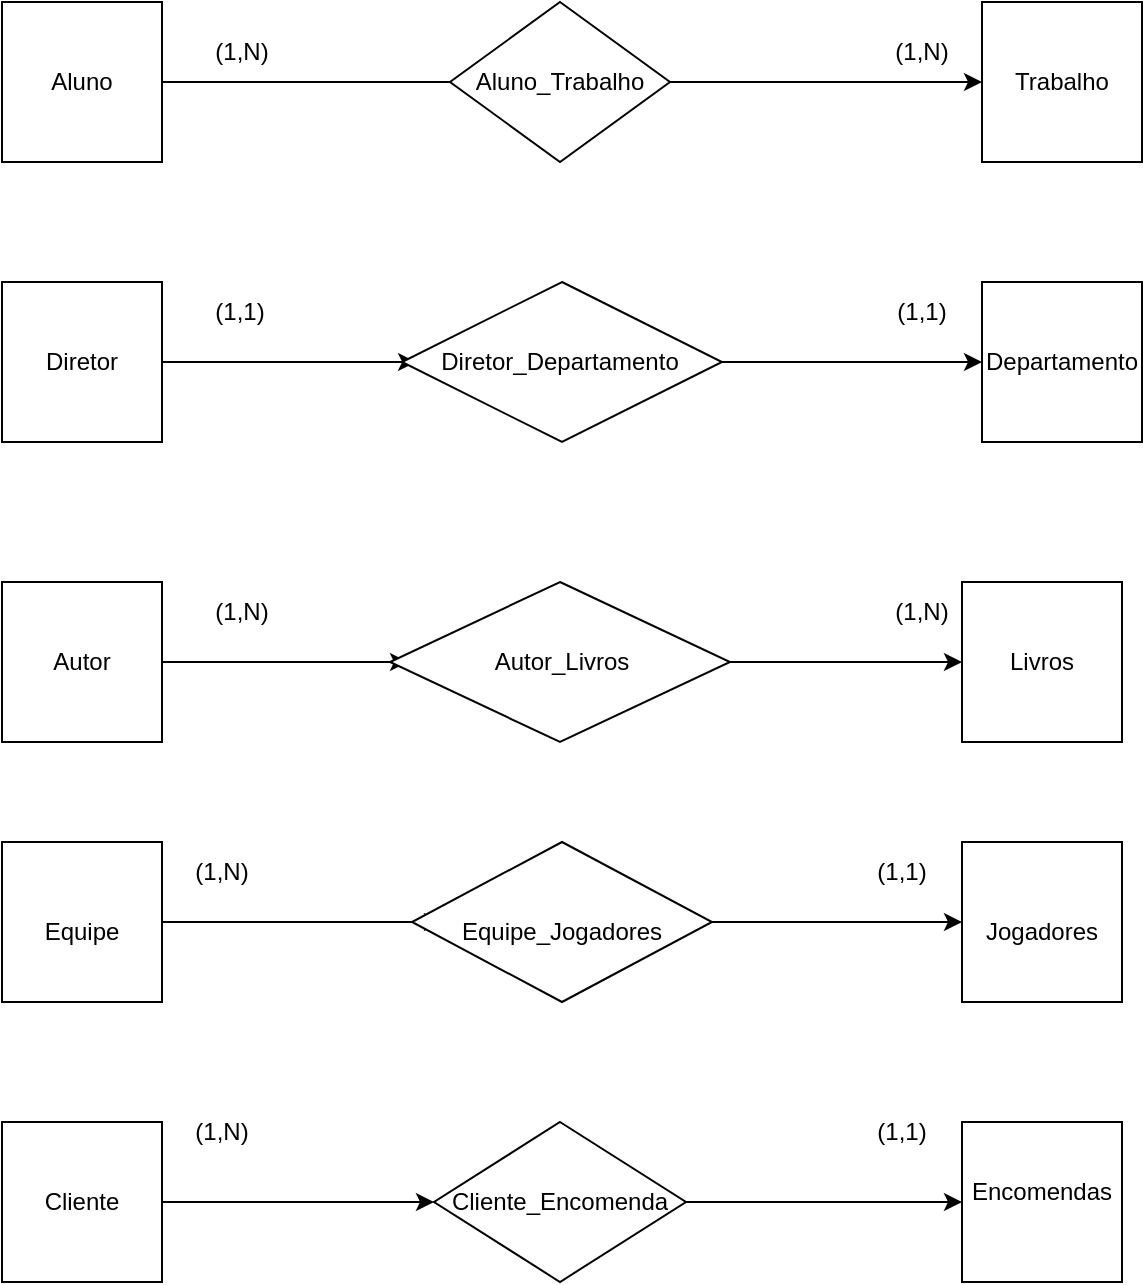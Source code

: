 <mxfile version="21.6.9" type="github">
  <diagram name="Página-1" id="MOPs5hklD3hS9nwp58-l">
    <mxGraphModel dx="1114" dy="610" grid="1" gridSize="10" guides="1" tooltips="1" connect="1" arrows="1" fold="1" page="1" pageScale="1" pageWidth="827" pageHeight="1169" math="0" shadow="0">
      <root>
        <mxCell id="0" />
        <mxCell id="1" parent="0" />
        <mxCell id="xXRMQNrWLwdI5nzP8Z8g-8" style="edgeStyle=orthogonalEdgeStyle;rounded=0;orthogonalLoop=1;jettySize=auto;html=1;exitX=1;exitY=0.5;exitDx=0;exitDy=0;" edge="1" parent="1" source="xXRMQNrWLwdI5nzP8Z8g-1" target="xXRMQNrWLwdI5nzP8Z8g-7">
          <mxGeometry relative="1" as="geometry" />
        </mxCell>
        <mxCell id="xXRMQNrWLwdI5nzP8Z8g-1" value="Aluno" style="whiteSpace=wrap;html=1;aspect=fixed;" vertex="1" parent="1">
          <mxGeometry x="80" y="140" width="80" height="80" as="geometry" />
        </mxCell>
        <mxCell id="xXRMQNrWLwdI5nzP8Z8g-2" value="Trabalho" style="whiteSpace=wrap;html=1;aspect=fixed;" vertex="1" parent="1">
          <mxGeometry x="570" y="140" width="80" height="80" as="geometry" />
        </mxCell>
        <mxCell id="xXRMQNrWLwdI5nzP8Z8g-9" style="edgeStyle=orthogonalEdgeStyle;rounded=0;orthogonalLoop=1;jettySize=auto;html=1;exitX=1;exitY=0.5;exitDx=0;exitDy=0;" edge="1" parent="1" source="xXRMQNrWLwdI5nzP8Z8g-4" target="xXRMQNrWLwdI5nzP8Z8g-2">
          <mxGeometry relative="1" as="geometry" />
        </mxCell>
        <mxCell id="xXRMQNrWLwdI5nzP8Z8g-4" value="" style="rhombus;whiteSpace=wrap;html=1;" vertex="1" parent="1">
          <mxGeometry x="304" y="140" width="110" height="80" as="geometry" />
        </mxCell>
        <mxCell id="xXRMQNrWLwdI5nzP8Z8g-7" value="Aluno_Trabalho" style="text;html=1;strokeColor=none;fillColor=none;align=center;verticalAlign=middle;whiteSpace=wrap;rounded=0;" vertex="1" parent="1">
          <mxGeometry x="329" y="165" width="60" height="30" as="geometry" />
        </mxCell>
        <mxCell id="xXRMQNrWLwdI5nzP8Z8g-12" value="(1,N)" style="text;html=1;strokeColor=none;fillColor=none;align=center;verticalAlign=middle;whiteSpace=wrap;rounded=0;" vertex="1" parent="1">
          <mxGeometry x="170" y="150" width="60" height="30" as="geometry" />
        </mxCell>
        <mxCell id="xXRMQNrWLwdI5nzP8Z8g-13" value="(1,N)" style="text;html=1;strokeColor=none;fillColor=none;align=center;verticalAlign=middle;whiteSpace=wrap;rounded=0;" vertex="1" parent="1">
          <mxGeometry x="510" y="150" width="60" height="30" as="geometry" />
        </mxCell>
        <mxCell id="xXRMQNrWLwdI5nzP8Z8g-25" style="edgeStyle=orthogonalEdgeStyle;rounded=0;orthogonalLoop=1;jettySize=auto;html=1;exitX=1;exitY=0.5;exitDx=0;exitDy=0;entryX=0.044;entryY=0.5;entryDx=0;entryDy=0;entryPerimeter=0;" edge="1" parent="1" source="xXRMQNrWLwdI5nzP8Z8g-14" target="xXRMQNrWLwdI5nzP8Z8g-16">
          <mxGeometry relative="1" as="geometry" />
        </mxCell>
        <mxCell id="xXRMQNrWLwdI5nzP8Z8g-14" value="" style="whiteSpace=wrap;html=1;aspect=fixed;" vertex="1" parent="1">
          <mxGeometry x="80" y="280" width="80" height="80" as="geometry" />
        </mxCell>
        <mxCell id="xXRMQNrWLwdI5nzP8Z8g-15" value="" style="whiteSpace=wrap;html=1;aspect=fixed;" vertex="1" parent="1">
          <mxGeometry x="570" y="280" width="80" height="80" as="geometry" />
        </mxCell>
        <mxCell id="xXRMQNrWLwdI5nzP8Z8g-27" style="edgeStyle=orthogonalEdgeStyle;rounded=0;orthogonalLoop=1;jettySize=auto;html=1;exitX=1;exitY=0.5;exitDx=0;exitDy=0;entryX=0;entryY=0.5;entryDx=0;entryDy=0;" edge="1" parent="1" source="xXRMQNrWLwdI5nzP8Z8g-16" target="xXRMQNrWLwdI5nzP8Z8g-15">
          <mxGeometry relative="1" as="geometry" />
        </mxCell>
        <mxCell id="xXRMQNrWLwdI5nzP8Z8g-16" value="" style="rhombus;whiteSpace=wrap;html=1;" vertex="1" parent="1">
          <mxGeometry x="280" y="280" width="160" height="80" as="geometry" />
        </mxCell>
        <mxCell id="xXRMQNrWLwdI5nzP8Z8g-17" value="Diretor" style="text;html=1;strokeColor=none;fillColor=none;align=center;verticalAlign=middle;whiteSpace=wrap;rounded=0;" vertex="1" parent="1">
          <mxGeometry x="90" y="305" width="60" height="30" as="geometry" />
        </mxCell>
        <mxCell id="xXRMQNrWLwdI5nzP8Z8g-18" value="Departamento" style="text;html=1;strokeColor=none;fillColor=none;align=center;verticalAlign=middle;whiteSpace=wrap;rounded=0;" vertex="1" parent="1">
          <mxGeometry x="580" y="305" width="60" height="30" as="geometry" />
        </mxCell>
        <mxCell id="xXRMQNrWLwdI5nzP8Z8g-19" value="Diretor_Departamento" style="text;html=1;strokeColor=none;fillColor=none;align=center;verticalAlign=middle;whiteSpace=wrap;rounded=0;" vertex="1" parent="1">
          <mxGeometry x="329" y="305" width="60" height="30" as="geometry" />
        </mxCell>
        <mxCell id="xXRMQNrWLwdI5nzP8Z8g-28" value="(1,1)" style="text;html=1;strokeColor=none;fillColor=none;align=center;verticalAlign=middle;whiteSpace=wrap;rounded=0;" vertex="1" parent="1">
          <mxGeometry x="169" y="280" width="60" height="30" as="geometry" />
        </mxCell>
        <mxCell id="xXRMQNrWLwdI5nzP8Z8g-30" value="(1,1)" style="text;html=1;strokeColor=none;fillColor=none;align=center;verticalAlign=middle;whiteSpace=wrap;rounded=0;" vertex="1" parent="1">
          <mxGeometry x="510" y="280" width="60" height="30" as="geometry" />
        </mxCell>
        <mxCell id="xXRMQNrWLwdI5nzP8Z8g-40" style="edgeStyle=orthogonalEdgeStyle;rounded=0;orthogonalLoop=1;jettySize=auto;html=1;exitX=1;exitY=0.5;exitDx=0;exitDy=0;entryX=0.053;entryY=0.5;entryDx=0;entryDy=0;entryPerimeter=0;" edge="1" parent="1" source="xXRMQNrWLwdI5nzP8Z8g-31" target="xXRMQNrWLwdI5nzP8Z8g-33">
          <mxGeometry relative="1" as="geometry" />
        </mxCell>
        <mxCell id="xXRMQNrWLwdI5nzP8Z8g-31" value="" style="whiteSpace=wrap;html=1;aspect=fixed;" vertex="1" parent="1">
          <mxGeometry x="80" y="430" width="80" height="80" as="geometry" />
        </mxCell>
        <mxCell id="xXRMQNrWLwdI5nzP8Z8g-32" value="" style="whiteSpace=wrap;html=1;aspect=fixed;" vertex="1" parent="1">
          <mxGeometry x="560" y="430" width="80" height="80" as="geometry" />
        </mxCell>
        <mxCell id="xXRMQNrWLwdI5nzP8Z8g-39" style="edgeStyle=orthogonalEdgeStyle;rounded=0;orthogonalLoop=1;jettySize=auto;html=1;exitX=1;exitY=0.5;exitDx=0;exitDy=0;entryX=0;entryY=0.5;entryDx=0;entryDy=0;" edge="1" parent="1" source="xXRMQNrWLwdI5nzP8Z8g-33" target="xXRMQNrWLwdI5nzP8Z8g-32">
          <mxGeometry relative="1" as="geometry" />
        </mxCell>
        <mxCell id="xXRMQNrWLwdI5nzP8Z8g-33" value="" style="rhombus;whiteSpace=wrap;html=1;" vertex="1" parent="1">
          <mxGeometry x="274" y="430" width="170" height="80" as="geometry" />
        </mxCell>
        <mxCell id="xXRMQNrWLwdI5nzP8Z8g-34" value="Autor" style="text;html=1;strokeColor=none;fillColor=none;align=center;verticalAlign=middle;whiteSpace=wrap;rounded=0;" vertex="1" parent="1">
          <mxGeometry x="90" y="455" width="60" height="30" as="geometry" />
        </mxCell>
        <mxCell id="xXRMQNrWLwdI5nzP8Z8g-35" value="Livros" style="text;html=1;strokeColor=none;fillColor=none;align=center;verticalAlign=middle;whiteSpace=wrap;rounded=0;" vertex="1" parent="1">
          <mxGeometry x="570" y="455" width="60" height="30" as="geometry" />
        </mxCell>
        <mxCell id="xXRMQNrWLwdI5nzP8Z8g-36" value="Autor_Livros" style="text;html=1;strokeColor=none;fillColor=none;align=center;verticalAlign=middle;whiteSpace=wrap;rounded=0;" vertex="1" parent="1">
          <mxGeometry x="330" y="455" width="60" height="30" as="geometry" />
        </mxCell>
        <mxCell id="xXRMQNrWLwdI5nzP8Z8g-41" value="(1,N)" style="text;html=1;strokeColor=none;fillColor=none;align=center;verticalAlign=middle;whiteSpace=wrap;rounded=0;" vertex="1" parent="1">
          <mxGeometry x="170" y="430" width="60" height="30" as="geometry" />
        </mxCell>
        <mxCell id="xXRMQNrWLwdI5nzP8Z8g-42" value="(1,N)" style="text;html=1;strokeColor=none;fillColor=none;align=center;verticalAlign=middle;whiteSpace=wrap;rounded=0;" vertex="1" parent="1">
          <mxGeometry x="510" y="430" width="60" height="30" as="geometry" />
        </mxCell>
        <mxCell id="xXRMQNrWLwdI5nzP8Z8g-49" style="edgeStyle=orthogonalEdgeStyle;rounded=0;orthogonalLoop=1;jettySize=auto;html=1;exitX=1;exitY=0.5;exitDx=0;exitDy=0;entryX=0.1;entryY=0.5;entryDx=0;entryDy=0;entryPerimeter=0;" edge="1" parent="1" source="xXRMQNrWLwdI5nzP8Z8g-43" target="xXRMQNrWLwdI5nzP8Z8g-45">
          <mxGeometry relative="1" as="geometry" />
        </mxCell>
        <mxCell id="xXRMQNrWLwdI5nzP8Z8g-43" value="" style="whiteSpace=wrap;html=1;aspect=fixed;" vertex="1" parent="1">
          <mxGeometry x="80" y="560" width="80" height="80" as="geometry" />
        </mxCell>
        <mxCell id="xXRMQNrWLwdI5nzP8Z8g-44" value="" style="whiteSpace=wrap;html=1;aspect=fixed;" vertex="1" parent="1">
          <mxGeometry x="560" y="560" width="80" height="80" as="geometry" />
        </mxCell>
        <mxCell id="xXRMQNrWLwdI5nzP8Z8g-50" style="edgeStyle=orthogonalEdgeStyle;rounded=0;orthogonalLoop=1;jettySize=auto;html=1;exitX=1;exitY=0.5;exitDx=0;exitDy=0;entryX=0;entryY=0.5;entryDx=0;entryDy=0;" edge="1" parent="1" source="xXRMQNrWLwdI5nzP8Z8g-45" target="xXRMQNrWLwdI5nzP8Z8g-44">
          <mxGeometry relative="1" as="geometry" />
        </mxCell>
        <mxCell id="xXRMQNrWLwdI5nzP8Z8g-45" value="" style="rhombus;whiteSpace=wrap;html=1;" vertex="1" parent="1">
          <mxGeometry x="285" y="560" width="150" height="80" as="geometry" />
        </mxCell>
        <mxCell id="xXRMQNrWLwdI5nzP8Z8g-46" value="Equipe" style="text;html=1;strokeColor=none;fillColor=none;align=center;verticalAlign=middle;whiteSpace=wrap;rounded=0;" vertex="1" parent="1">
          <mxGeometry x="90" y="590" width="60" height="30" as="geometry" />
        </mxCell>
        <mxCell id="xXRMQNrWLwdI5nzP8Z8g-47" value="Jogadores" style="text;html=1;strokeColor=none;fillColor=none;align=center;verticalAlign=middle;whiteSpace=wrap;rounded=0;" vertex="1" parent="1">
          <mxGeometry x="570" y="590" width="60" height="30" as="geometry" />
        </mxCell>
        <mxCell id="xXRMQNrWLwdI5nzP8Z8g-48" value="Equipe_Jogadores" style="text;html=1;strokeColor=none;fillColor=none;align=center;verticalAlign=middle;whiteSpace=wrap;rounded=0;" vertex="1" parent="1">
          <mxGeometry x="330" y="590" width="60" height="30" as="geometry" />
        </mxCell>
        <mxCell id="xXRMQNrWLwdI5nzP8Z8g-64" style="edgeStyle=orthogonalEdgeStyle;rounded=0;orthogonalLoop=1;jettySize=auto;html=1;exitX=1;exitY=0.5;exitDx=0;exitDy=0;entryX=0;entryY=0.5;entryDx=0;entryDy=0;" edge="1" parent="1" source="xXRMQNrWLwdI5nzP8Z8g-51" target="xXRMQNrWLwdI5nzP8Z8g-53">
          <mxGeometry relative="1" as="geometry" />
        </mxCell>
        <mxCell id="xXRMQNrWLwdI5nzP8Z8g-51" value="" style="whiteSpace=wrap;html=1;aspect=fixed;" vertex="1" parent="1">
          <mxGeometry x="80" y="700" width="80" height="80" as="geometry" />
        </mxCell>
        <mxCell id="xXRMQNrWLwdI5nzP8Z8g-52" value="" style="whiteSpace=wrap;html=1;aspect=fixed;" vertex="1" parent="1">
          <mxGeometry x="560" y="700" width="80" height="80" as="geometry" />
        </mxCell>
        <mxCell id="xXRMQNrWLwdI5nzP8Z8g-65" style="edgeStyle=orthogonalEdgeStyle;rounded=0;orthogonalLoop=1;jettySize=auto;html=1;exitX=1;exitY=0.5;exitDx=0;exitDy=0;entryX=0;entryY=0.5;entryDx=0;entryDy=0;" edge="1" parent="1" source="xXRMQNrWLwdI5nzP8Z8g-53" target="xXRMQNrWLwdI5nzP8Z8g-52">
          <mxGeometry relative="1" as="geometry" />
        </mxCell>
        <mxCell id="xXRMQNrWLwdI5nzP8Z8g-53" value="" style="rhombus;whiteSpace=wrap;html=1;" vertex="1" parent="1">
          <mxGeometry x="296" y="700" width="126" height="80" as="geometry" />
        </mxCell>
        <mxCell id="xXRMQNrWLwdI5nzP8Z8g-54" value="Cliente" style="text;html=1;strokeColor=none;fillColor=none;align=center;verticalAlign=middle;whiteSpace=wrap;rounded=0;" vertex="1" parent="1">
          <mxGeometry x="90" y="725" width="60" height="30" as="geometry" />
        </mxCell>
        <mxCell id="xXRMQNrWLwdI5nzP8Z8g-55" value="(1,1)" style="text;html=1;strokeColor=none;fillColor=none;align=center;verticalAlign=middle;whiteSpace=wrap;rounded=0;" vertex="1" parent="1">
          <mxGeometry x="500" y="560" width="60" height="30" as="geometry" />
        </mxCell>
        <mxCell id="xXRMQNrWLwdI5nzP8Z8g-56" value="Encomendas" style="text;html=1;strokeColor=none;fillColor=none;align=center;verticalAlign=middle;whiteSpace=wrap;rounded=0;" vertex="1" parent="1">
          <mxGeometry x="570" y="720" width="60" height="30" as="geometry" />
        </mxCell>
        <mxCell id="xXRMQNrWLwdI5nzP8Z8g-57" value="Cliente_Encomenda" style="text;html=1;strokeColor=none;fillColor=none;align=center;verticalAlign=middle;whiteSpace=wrap;rounded=0;" vertex="1" parent="1">
          <mxGeometry x="329" y="725" width="60" height="30" as="geometry" />
        </mxCell>
        <mxCell id="xXRMQNrWLwdI5nzP8Z8g-58" value="(1,N)" style="text;html=1;strokeColor=none;fillColor=none;align=center;verticalAlign=middle;whiteSpace=wrap;rounded=0;" vertex="1" parent="1">
          <mxGeometry x="160" y="560" width="60" height="30" as="geometry" />
        </mxCell>
        <mxCell id="xXRMQNrWLwdI5nzP8Z8g-59" value="(1,N)" style="text;html=1;strokeColor=none;fillColor=none;align=center;verticalAlign=middle;whiteSpace=wrap;rounded=0;" vertex="1" parent="1">
          <mxGeometry x="160" y="690" width="60" height="30" as="geometry" />
        </mxCell>
        <mxCell id="xXRMQNrWLwdI5nzP8Z8g-68" value="(1,1)" style="text;html=1;strokeColor=none;fillColor=none;align=center;verticalAlign=middle;whiteSpace=wrap;rounded=0;" vertex="1" parent="1">
          <mxGeometry x="500" y="690" width="60" height="30" as="geometry" />
        </mxCell>
      </root>
    </mxGraphModel>
  </diagram>
</mxfile>

